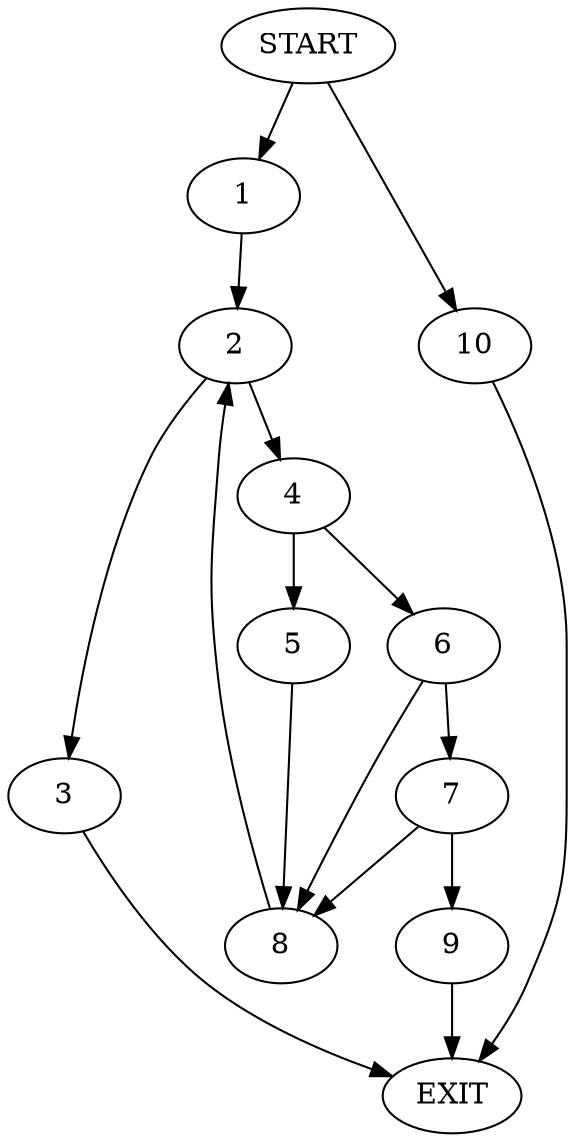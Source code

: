 digraph {
0 [label="START"]
11 [label="EXIT"]
0 -> 1
1 -> 2
2 -> 3
2 -> 4
4 -> 5
4 -> 6
3 -> 11
6 -> 7
6 -> 8
5 -> 8
8 -> 2
7 -> 9
7 -> 8
9 -> 11
0 -> 10
10 -> 11
}
